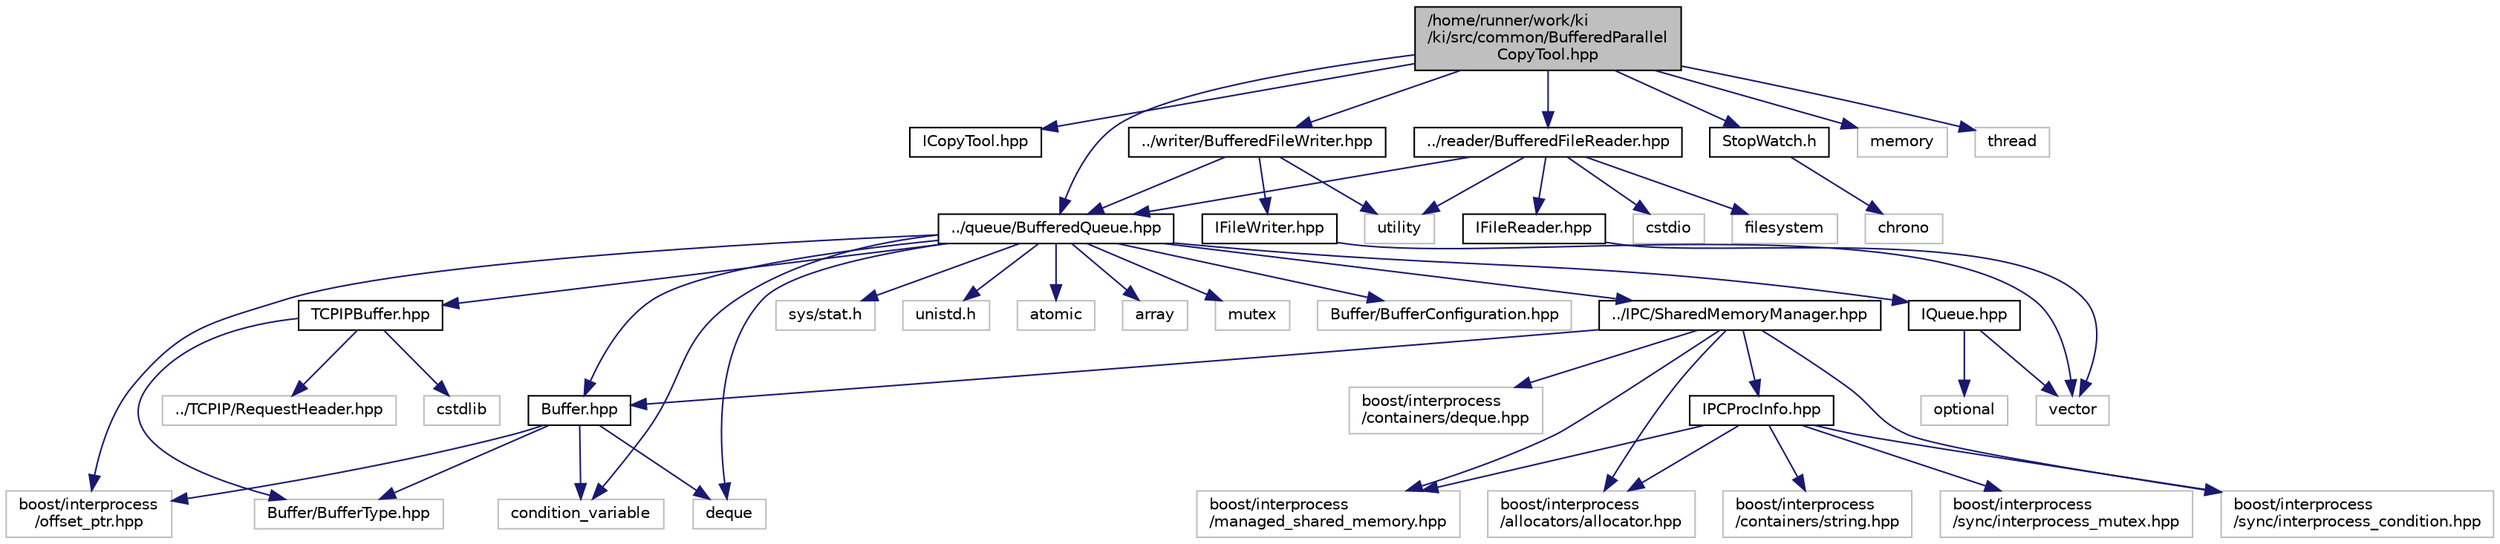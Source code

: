 digraph "/home/runner/work/ki/ki/src/common/BufferedParallelCopyTool.hpp"
{
 // LATEX_PDF_SIZE
  edge [fontname="Helvetica",fontsize="10",labelfontname="Helvetica",labelfontsize="10"];
  node [fontname="Helvetica",fontsize="10",shape=record];
  Node1 [label="/home/runner/work/ki\l/ki/src/common/BufferedParallel\lCopyTool.hpp",height=0.2,width=0.4,color="black", fillcolor="grey75", style="filled", fontcolor="black",tooltip=" "];
  Node1 -> Node2 [color="midnightblue",fontsize="10",style="solid",fontname="Helvetica"];
  Node2 [label="ICopyTool.hpp",height=0.2,width=0.4,color="black", fillcolor="white", style="filled",URL="$ICopyTool_8hpp.html",tooltip=" "];
  Node1 -> Node3 [color="midnightblue",fontsize="10",style="solid",fontname="Helvetica"];
  Node3 [label="../reader/BufferedFileReader.hpp",height=0.2,width=0.4,color="black", fillcolor="white", style="filled",URL="$BufferedFileReader_8hpp.html",tooltip=" "];
  Node3 -> Node4 [color="midnightblue",fontsize="10",style="solid",fontname="Helvetica"];
  Node4 [label="IFileReader.hpp",height=0.2,width=0.4,color="black", fillcolor="white", style="filled",URL="$IFileReader_8hpp.html",tooltip=" "];
  Node4 -> Node5 [color="midnightblue",fontsize="10",style="solid",fontname="Helvetica"];
  Node5 [label="vector",height=0.2,width=0.4,color="grey75", fillcolor="white", style="filled",tooltip=" "];
  Node3 -> Node6 [color="midnightblue",fontsize="10",style="solid",fontname="Helvetica"];
  Node6 [label="../queue/BufferedQueue.hpp",height=0.2,width=0.4,color="black", fillcolor="white", style="filled",URL="$BufferedQueue_8hpp.html",tooltip=" "];
  Node6 -> Node7 [color="midnightblue",fontsize="10",style="solid",fontname="Helvetica"];
  Node7 [label="condition_variable",height=0.2,width=0.4,color="grey75", fillcolor="white", style="filled",tooltip=" "];
  Node6 -> Node8 [color="midnightblue",fontsize="10",style="solid",fontname="Helvetica"];
  Node8 [label="sys/stat.h",height=0.2,width=0.4,color="grey75", fillcolor="white", style="filled",tooltip=" "];
  Node6 -> Node9 [color="midnightblue",fontsize="10",style="solid",fontname="Helvetica"];
  Node9 [label="unistd.h",height=0.2,width=0.4,color="grey75", fillcolor="white", style="filled",tooltip=" "];
  Node6 -> Node10 [color="midnightblue",fontsize="10",style="solid",fontname="Helvetica"];
  Node10 [label="atomic",height=0.2,width=0.4,color="grey75", fillcolor="white", style="filled",tooltip=" "];
  Node6 -> Node11 [color="midnightblue",fontsize="10",style="solid",fontname="Helvetica"];
  Node11 [label="array",height=0.2,width=0.4,color="grey75", fillcolor="white", style="filled",tooltip=" "];
  Node6 -> Node12 [color="midnightblue",fontsize="10",style="solid",fontname="Helvetica"];
  Node12 [label="mutex",height=0.2,width=0.4,color="grey75", fillcolor="white", style="filled",tooltip=" "];
  Node6 -> Node13 [color="midnightblue",fontsize="10",style="solid",fontname="Helvetica"];
  Node13 [label="deque",height=0.2,width=0.4,color="grey75", fillcolor="white", style="filled",tooltip=" "];
  Node6 -> Node14 [color="midnightblue",fontsize="10",style="solid",fontname="Helvetica"];
  Node14 [label="boost/interprocess\l/offset_ptr.hpp",height=0.2,width=0.4,color="grey75", fillcolor="white", style="filled",tooltip=" "];
  Node6 -> Node15 [color="midnightblue",fontsize="10",style="solid",fontname="Helvetica"];
  Node15 [label="IQueue.hpp",height=0.2,width=0.4,color="black", fillcolor="white", style="filled",URL="$IQueue_8hpp.html",tooltip=" "];
  Node15 -> Node5 [color="midnightblue",fontsize="10",style="solid",fontname="Helvetica"];
  Node15 -> Node16 [color="midnightblue",fontsize="10",style="solid",fontname="Helvetica"];
  Node16 [label="optional",height=0.2,width=0.4,color="grey75", fillcolor="white", style="filled",tooltip=" "];
  Node6 -> Node17 [color="midnightblue",fontsize="10",style="solid",fontname="Helvetica"];
  Node17 [label="Buffer.hpp",height=0.2,width=0.4,color="black", fillcolor="white", style="filled",URL="$Buffer_8hpp.html",tooltip=" "];
  Node17 -> Node7 [color="midnightblue",fontsize="10",style="solid",fontname="Helvetica"];
  Node17 -> Node13 [color="midnightblue",fontsize="10",style="solid",fontname="Helvetica"];
  Node17 -> Node14 [color="midnightblue",fontsize="10",style="solid",fontname="Helvetica"];
  Node17 -> Node18 [color="midnightblue",fontsize="10",style="solid",fontname="Helvetica"];
  Node18 [label="Buffer/BufferType.hpp",height=0.2,width=0.4,color="grey75", fillcolor="white", style="filled",tooltip=" "];
  Node6 -> Node19 [color="midnightblue",fontsize="10",style="solid",fontname="Helvetica"];
  Node19 [label="../IPC/SharedMemoryManager.hpp",height=0.2,width=0.4,color="black", fillcolor="white", style="filled",URL="$SharedMemoryManager_8hpp.html",tooltip=" "];
  Node19 -> Node20 [color="midnightblue",fontsize="10",style="solid",fontname="Helvetica"];
  Node20 [label="boost/interprocess\l/managed_shared_memory.hpp",height=0.2,width=0.4,color="grey75", fillcolor="white", style="filled",tooltip=" "];
  Node19 -> Node21 [color="midnightblue",fontsize="10",style="solid",fontname="Helvetica"];
  Node21 [label="boost/interprocess\l/allocators/allocator.hpp",height=0.2,width=0.4,color="grey75", fillcolor="white", style="filled",tooltip=" "];
  Node19 -> Node22 [color="midnightblue",fontsize="10",style="solid",fontname="Helvetica"];
  Node22 [label="boost/interprocess\l/containers/deque.hpp",height=0.2,width=0.4,color="grey75", fillcolor="white", style="filled",tooltip=" "];
  Node19 -> Node23 [color="midnightblue",fontsize="10",style="solid",fontname="Helvetica"];
  Node23 [label="boost/interprocess\l/sync/interprocess_condition.hpp",height=0.2,width=0.4,color="grey75", fillcolor="white", style="filled",tooltip=" "];
  Node19 -> Node17 [color="midnightblue",fontsize="10",style="solid",fontname="Helvetica"];
  Node19 -> Node24 [color="midnightblue",fontsize="10",style="solid",fontname="Helvetica"];
  Node24 [label="IPCProcInfo.hpp",height=0.2,width=0.4,color="black", fillcolor="white", style="filled",URL="$IPCProcInfo_8hpp.html",tooltip=" "];
  Node24 -> Node25 [color="midnightblue",fontsize="10",style="solid",fontname="Helvetica"];
  Node25 [label="boost/interprocess\l/containers/string.hpp",height=0.2,width=0.4,color="grey75", fillcolor="white", style="filled",tooltip=" "];
  Node24 -> Node21 [color="midnightblue",fontsize="10",style="solid",fontname="Helvetica"];
  Node24 -> Node20 [color="midnightblue",fontsize="10",style="solid",fontname="Helvetica"];
  Node24 -> Node26 [color="midnightblue",fontsize="10",style="solid",fontname="Helvetica"];
  Node26 [label="boost/interprocess\l/sync/interprocess_mutex.hpp",height=0.2,width=0.4,color="grey75", fillcolor="white", style="filled",tooltip=" "];
  Node24 -> Node23 [color="midnightblue",fontsize="10",style="solid",fontname="Helvetica"];
  Node6 -> Node27 [color="midnightblue",fontsize="10",style="solid",fontname="Helvetica"];
  Node27 [label="Buffer/BufferConfiguration.hpp",height=0.2,width=0.4,color="grey75", fillcolor="white", style="filled",tooltip=" "];
  Node6 -> Node28 [color="midnightblue",fontsize="10",style="solid",fontname="Helvetica"];
  Node28 [label="TCPIPBuffer.hpp",height=0.2,width=0.4,color="black", fillcolor="white", style="filled",URL="$TCPIPBuffer_8hpp.html",tooltip=" "];
  Node28 -> Node18 [color="midnightblue",fontsize="10",style="solid",fontname="Helvetica"];
  Node28 -> Node29 [color="midnightblue",fontsize="10",style="solid",fontname="Helvetica"];
  Node29 [label="../TCPIP/RequestHeader.hpp",height=0.2,width=0.4,color="grey75", fillcolor="white", style="filled",tooltip=" "];
  Node28 -> Node30 [color="midnightblue",fontsize="10",style="solid",fontname="Helvetica"];
  Node30 [label="cstdlib",height=0.2,width=0.4,color="grey75", fillcolor="white", style="filled",tooltip=" "];
  Node3 -> Node31 [color="midnightblue",fontsize="10",style="solid",fontname="Helvetica"];
  Node31 [label="filesystem",height=0.2,width=0.4,color="grey75", fillcolor="white", style="filled",tooltip=" "];
  Node3 -> Node32 [color="midnightblue",fontsize="10",style="solid",fontname="Helvetica"];
  Node32 [label="cstdio",height=0.2,width=0.4,color="grey75", fillcolor="white", style="filled",tooltip=" "];
  Node3 -> Node33 [color="midnightblue",fontsize="10",style="solid",fontname="Helvetica"];
  Node33 [label="utility",height=0.2,width=0.4,color="grey75", fillcolor="white", style="filled",tooltip=" "];
  Node1 -> Node34 [color="midnightblue",fontsize="10",style="solid",fontname="Helvetica"];
  Node34 [label="../writer/BufferedFileWriter.hpp",height=0.2,width=0.4,color="black", fillcolor="white", style="filled",URL="$BufferedFileWriter_8hpp.html",tooltip=" "];
  Node34 -> Node33 [color="midnightblue",fontsize="10",style="solid",fontname="Helvetica"];
  Node34 -> Node35 [color="midnightblue",fontsize="10",style="solid",fontname="Helvetica"];
  Node35 [label="IFileWriter.hpp",height=0.2,width=0.4,color="black", fillcolor="white", style="filled",URL="$IFileWriter_8hpp.html",tooltip=" "];
  Node35 -> Node5 [color="midnightblue",fontsize="10",style="solid",fontname="Helvetica"];
  Node34 -> Node6 [color="midnightblue",fontsize="10",style="solid",fontname="Helvetica"];
  Node1 -> Node6 [color="midnightblue",fontsize="10",style="solid",fontname="Helvetica"];
  Node1 -> Node36 [color="midnightblue",fontsize="10",style="solid",fontname="Helvetica"];
  Node36 [label="StopWatch.h",height=0.2,width=0.4,color="black", fillcolor="white", style="filled",URL="$StopWatch_8h.html",tooltip=" "];
  Node36 -> Node37 [color="midnightblue",fontsize="10",style="solid",fontname="Helvetica"];
  Node37 [label="chrono",height=0.2,width=0.4,color="grey75", fillcolor="white", style="filled",tooltip=" "];
  Node1 -> Node38 [color="midnightblue",fontsize="10",style="solid",fontname="Helvetica"];
  Node38 [label="memory",height=0.2,width=0.4,color="grey75", fillcolor="white", style="filled",tooltip=" "];
  Node1 -> Node39 [color="midnightblue",fontsize="10",style="solid",fontname="Helvetica"];
  Node39 [label="thread",height=0.2,width=0.4,color="grey75", fillcolor="white", style="filled",tooltip=" "];
}
